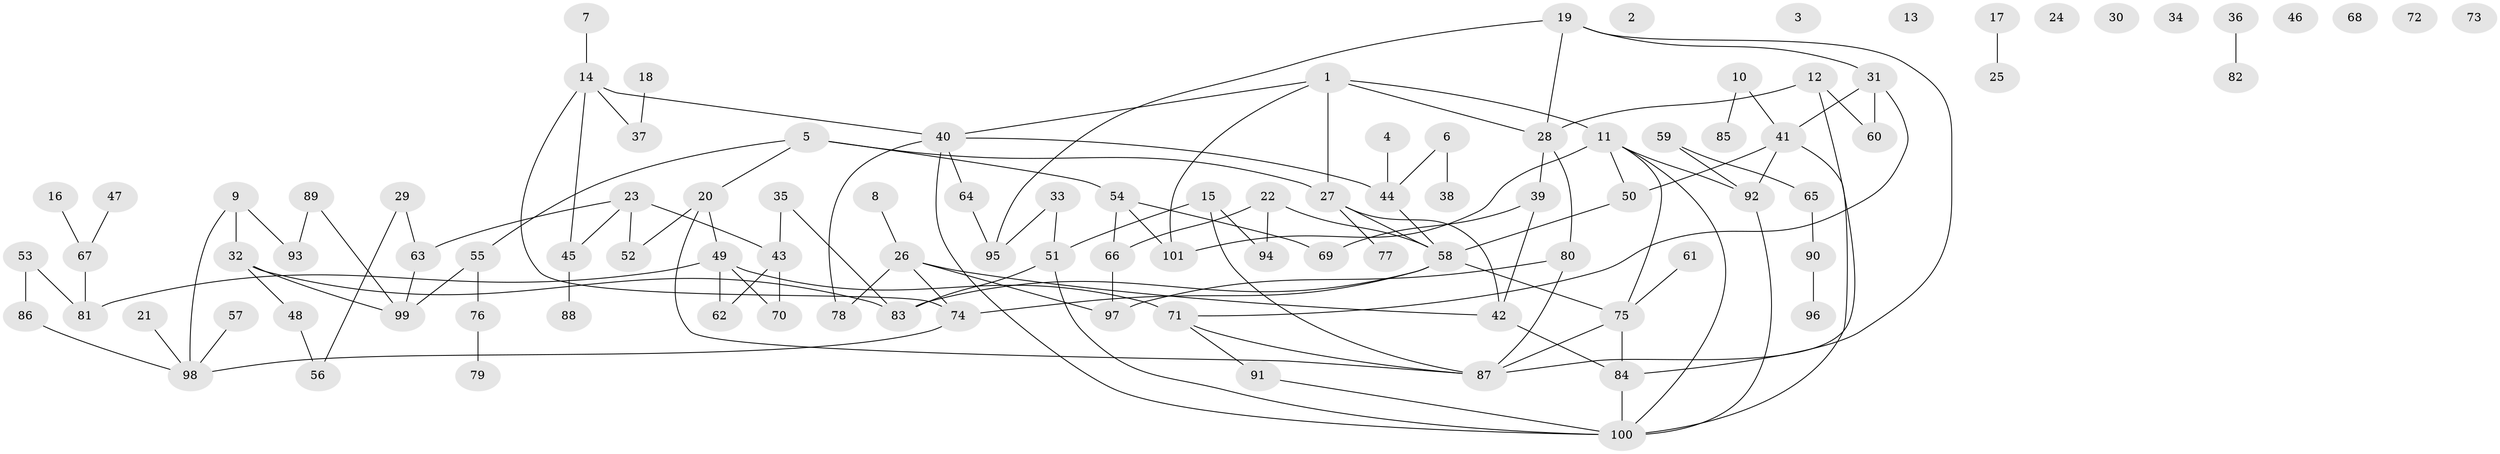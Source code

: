 // Generated by graph-tools (version 1.1) at 2025/40/03/09/25 04:40:16]
// undirected, 101 vertices, 131 edges
graph export_dot {
graph [start="1"]
  node [color=gray90,style=filled];
  1;
  2;
  3;
  4;
  5;
  6;
  7;
  8;
  9;
  10;
  11;
  12;
  13;
  14;
  15;
  16;
  17;
  18;
  19;
  20;
  21;
  22;
  23;
  24;
  25;
  26;
  27;
  28;
  29;
  30;
  31;
  32;
  33;
  34;
  35;
  36;
  37;
  38;
  39;
  40;
  41;
  42;
  43;
  44;
  45;
  46;
  47;
  48;
  49;
  50;
  51;
  52;
  53;
  54;
  55;
  56;
  57;
  58;
  59;
  60;
  61;
  62;
  63;
  64;
  65;
  66;
  67;
  68;
  69;
  70;
  71;
  72;
  73;
  74;
  75;
  76;
  77;
  78;
  79;
  80;
  81;
  82;
  83;
  84;
  85;
  86;
  87;
  88;
  89;
  90;
  91;
  92;
  93;
  94;
  95;
  96;
  97;
  98;
  99;
  100;
  101;
  1 -- 11;
  1 -- 27;
  1 -- 28;
  1 -- 40;
  1 -- 101;
  4 -- 44;
  5 -- 20;
  5 -- 27;
  5 -- 54;
  5 -- 55;
  6 -- 38;
  6 -- 44;
  7 -- 14;
  8 -- 26;
  9 -- 32;
  9 -- 93;
  9 -- 98;
  10 -- 41;
  10 -- 85;
  11 -- 50;
  11 -- 75;
  11 -- 92;
  11 -- 100;
  11 -- 101;
  12 -- 28;
  12 -- 60;
  12 -- 87;
  14 -- 37;
  14 -- 40;
  14 -- 45;
  14 -- 74;
  15 -- 51;
  15 -- 87;
  15 -- 94;
  16 -- 67;
  17 -- 25;
  18 -- 37;
  19 -- 28;
  19 -- 31;
  19 -- 84;
  19 -- 95;
  20 -- 49;
  20 -- 52;
  20 -- 87;
  21 -- 98;
  22 -- 58;
  22 -- 66;
  22 -- 94;
  23 -- 43;
  23 -- 45;
  23 -- 52;
  23 -- 63;
  26 -- 42;
  26 -- 74;
  26 -- 78;
  26 -- 97;
  27 -- 42;
  27 -- 58;
  27 -- 77;
  28 -- 39;
  28 -- 80;
  29 -- 56;
  29 -- 63;
  31 -- 41;
  31 -- 60;
  31 -- 71;
  32 -- 48;
  32 -- 83;
  32 -- 99;
  33 -- 51;
  33 -- 95;
  35 -- 43;
  35 -- 83;
  36 -- 82;
  39 -- 42;
  39 -- 69;
  40 -- 44;
  40 -- 64;
  40 -- 78;
  40 -- 100;
  41 -- 50;
  41 -- 92;
  41 -- 100;
  42 -- 84;
  43 -- 62;
  43 -- 70;
  44 -- 58;
  45 -- 88;
  47 -- 67;
  48 -- 56;
  49 -- 62;
  49 -- 70;
  49 -- 71;
  49 -- 81;
  50 -- 58;
  51 -- 83;
  51 -- 100;
  53 -- 81;
  53 -- 86;
  54 -- 66;
  54 -- 69;
  54 -- 101;
  55 -- 76;
  55 -- 99;
  57 -- 98;
  58 -- 74;
  58 -- 75;
  58 -- 83;
  59 -- 65;
  59 -- 92;
  61 -- 75;
  63 -- 99;
  64 -- 95;
  65 -- 90;
  66 -- 97;
  67 -- 81;
  71 -- 87;
  71 -- 91;
  74 -- 98;
  75 -- 84;
  75 -- 87;
  76 -- 79;
  80 -- 87;
  80 -- 97;
  84 -- 100;
  86 -- 98;
  89 -- 93;
  89 -- 99;
  90 -- 96;
  91 -- 100;
  92 -- 100;
}
